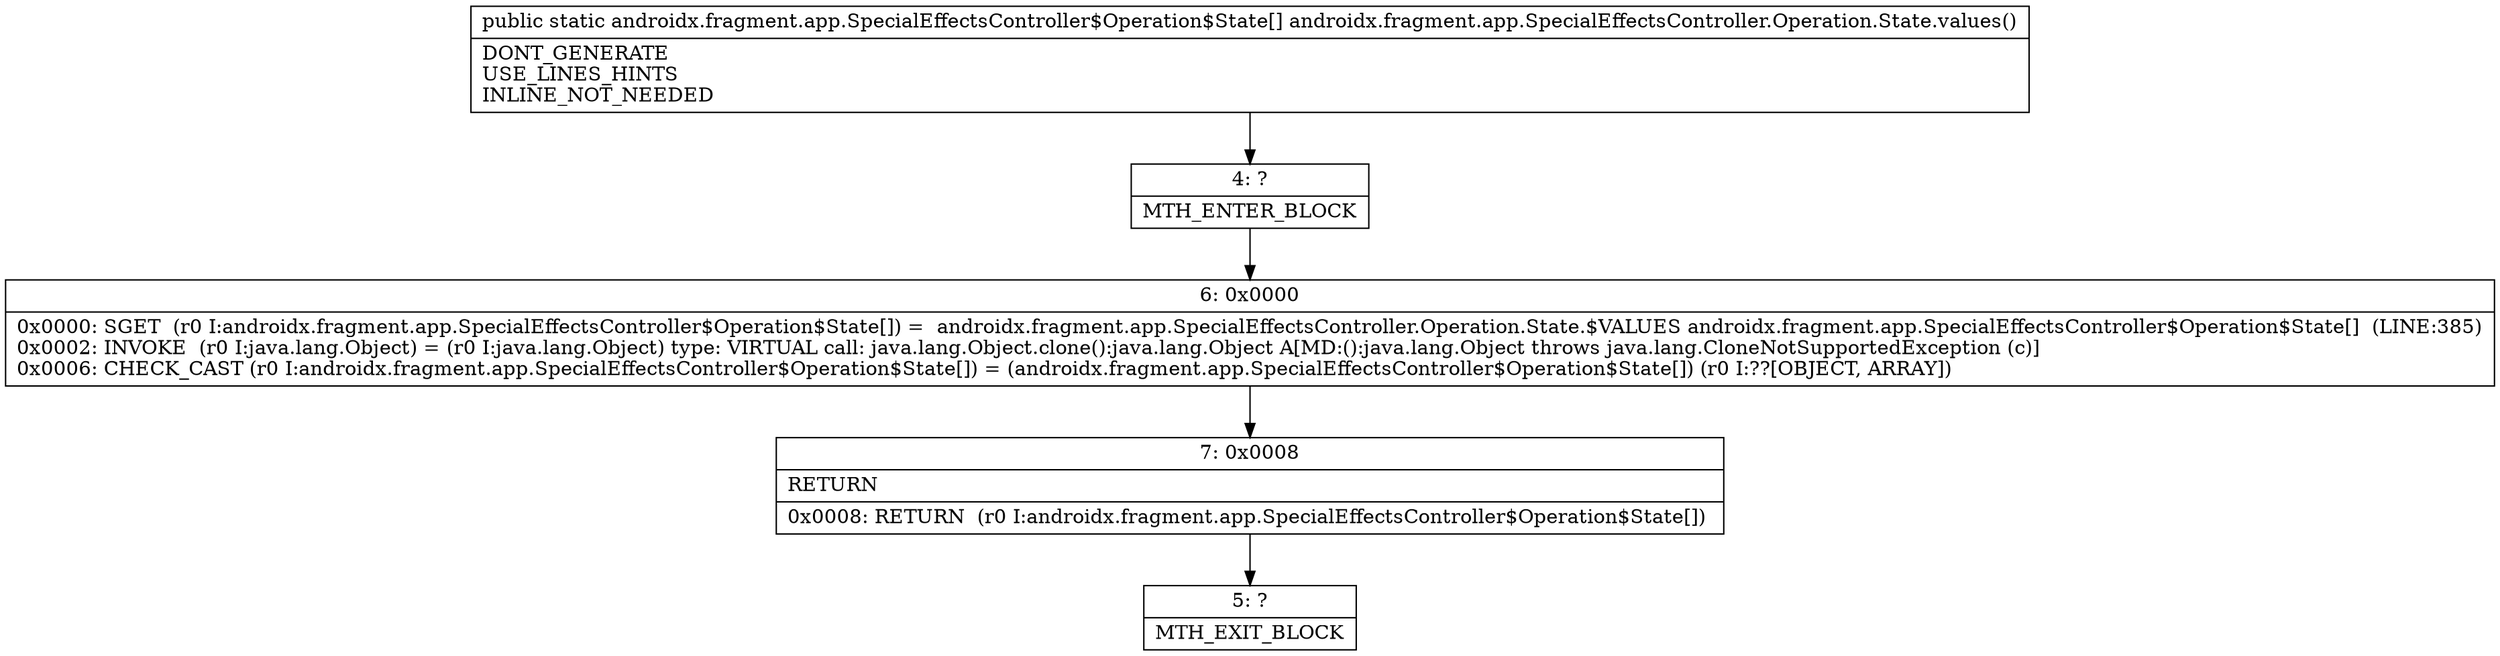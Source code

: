 digraph "CFG forandroidx.fragment.app.SpecialEffectsController.Operation.State.values()[Landroidx\/fragment\/app\/SpecialEffectsController$Operation$State;" {
Node_4 [shape=record,label="{4\:\ ?|MTH_ENTER_BLOCK\l}"];
Node_6 [shape=record,label="{6\:\ 0x0000|0x0000: SGET  (r0 I:androidx.fragment.app.SpecialEffectsController$Operation$State[]) =  androidx.fragment.app.SpecialEffectsController.Operation.State.$VALUES androidx.fragment.app.SpecialEffectsController$Operation$State[]  (LINE:385)\l0x0002: INVOKE  (r0 I:java.lang.Object) = (r0 I:java.lang.Object) type: VIRTUAL call: java.lang.Object.clone():java.lang.Object A[MD:():java.lang.Object throws java.lang.CloneNotSupportedException (c)]\l0x0006: CHECK_CAST (r0 I:androidx.fragment.app.SpecialEffectsController$Operation$State[]) = (androidx.fragment.app.SpecialEffectsController$Operation$State[]) (r0 I:??[OBJECT, ARRAY]) \l}"];
Node_7 [shape=record,label="{7\:\ 0x0008|RETURN\l|0x0008: RETURN  (r0 I:androidx.fragment.app.SpecialEffectsController$Operation$State[]) \l}"];
Node_5 [shape=record,label="{5\:\ ?|MTH_EXIT_BLOCK\l}"];
MethodNode[shape=record,label="{public static androidx.fragment.app.SpecialEffectsController$Operation$State[] androidx.fragment.app.SpecialEffectsController.Operation.State.values()  | DONT_GENERATE\lUSE_LINES_HINTS\lINLINE_NOT_NEEDED\l}"];
MethodNode -> Node_4;Node_4 -> Node_6;
Node_6 -> Node_7;
Node_7 -> Node_5;
}

